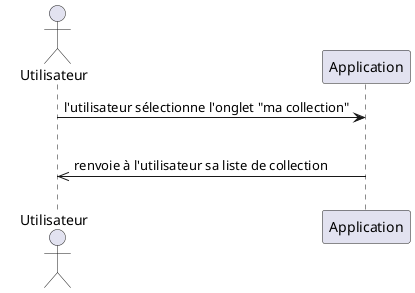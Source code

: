 @startuml
Actor Utilisateur As U
Participant Application As A

U->A: l'utilisateur sélectionne l'onglet "ma collection"
Alt affichage collection
A->>U: renvoie à l'utilisateur sa liste de collection
Else Si aucune collection
@enduml
